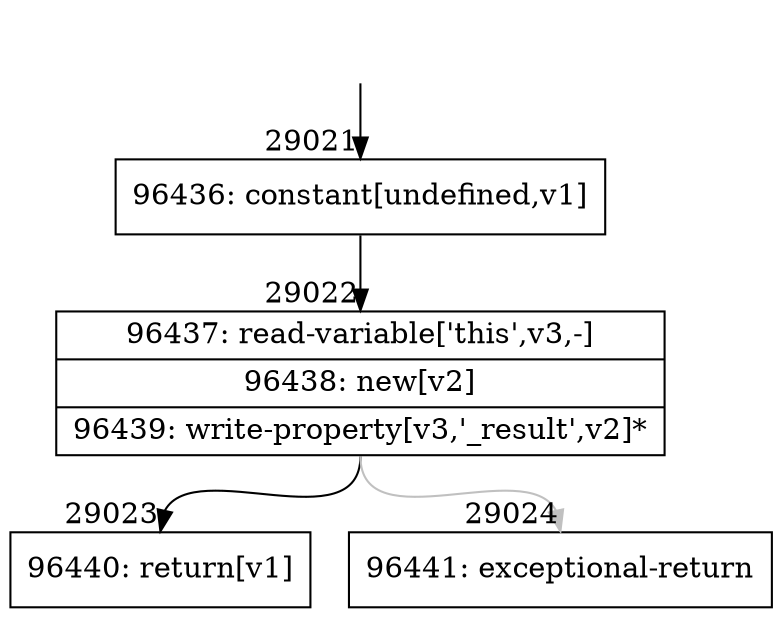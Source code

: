 digraph {
rankdir="TD"
BB_entry2564[shape=none,label=""];
BB_entry2564 -> BB29021 [tailport=s, headport=n, headlabel="    29021"]
BB29021 [shape=record label="{96436: constant[undefined,v1]}" ] 
BB29021 -> BB29022 [tailport=s, headport=n, headlabel="      29022"]
BB29022 [shape=record label="{96437: read-variable['this',v3,-]|96438: new[v2]|96439: write-property[v3,'_result',v2]*}" ] 
BB29022 -> BB29023 [tailport=s, headport=n, headlabel="      29023"]
BB29022 -> BB29024 [tailport=s, headport=n, color=gray, headlabel="      29024"]
BB29023 [shape=record label="{96440: return[v1]}" ] 
BB29024 [shape=record label="{96441: exceptional-return}" ] 
//#$~ 52023
}
